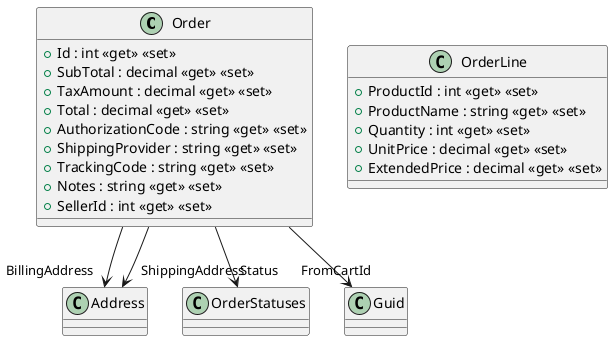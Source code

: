 @startuml
class Order {
    + Id : int <<get>> <<set>>
    + SubTotal : decimal <<get>> <<set>>
    + TaxAmount : decimal <<get>> <<set>>
    + Total : decimal <<get>> <<set>>
    + AuthorizationCode : string <<get>> <<set>>
    + ShippingProvider : string <<get>> <<set>>
    + TrackingCode : string <<get>> <<set>>
    + Notes : string <<get>> <<set>>
    + SellerId : int <<get>> <<set>>
}
class OrderLine {
    + ProductId : int <<get>> <<set>>
    + ProductName : string <<get>> <<set>>
    + Quantity : int <<get>> <<set>>
    + UnitPrice : decimal <<get>> <<set>>
    + ExtendedPrice : decimal <<get>> <<set>>
}
Order --> "BillingAddress" Address
Order --> "ShippingAddress" Address
Order --> "Status" OrderStatuses
Order --> "FromCartId" Guid
@enduml
